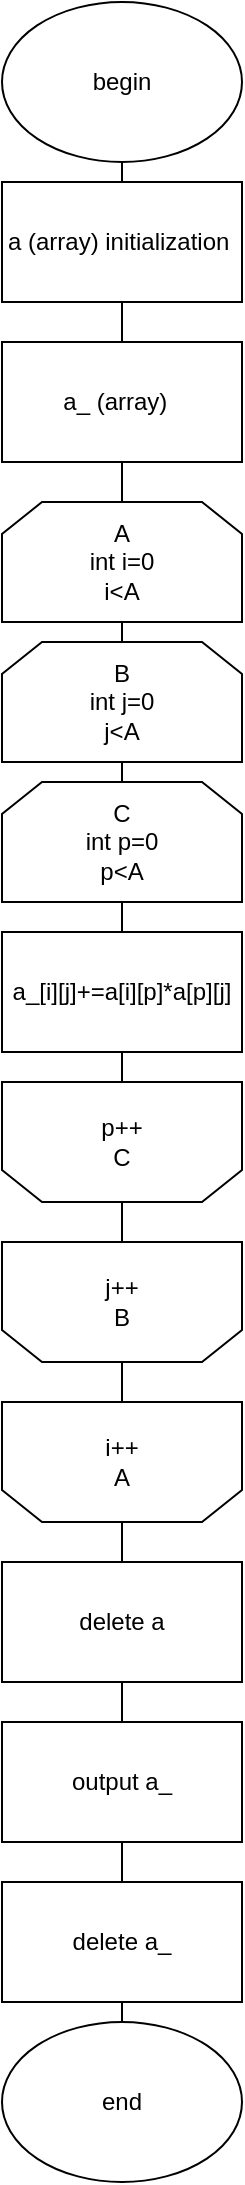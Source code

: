 <mxfile version="11.3.0" type="device" pages="1"><diagram id="y7r2XmbI27Gudb034xkR" name="Page-1"><mxGraphModel dx="932" dy="711" grid="1" gridSize="10" guides="1" tooltips="1" connect="1" arrows="1" fold="1" page="1" pageScale="1" pageWidth="850" pageHeight="1100" math="0" shadow="0"><root><mxCell id="0"/><mxCell id="1" parent="0"/><mxCell id="d7-6-z_I0XQr7miZ395f-1" value="begin" style="ellipse;whiteSpace=wrap;html=1;" vertex="1" parent="1"><mxGeometry x="80" width="120" height="80" as="geometry"/></mxCell><mxCell id="d7-6-z_I0XQr7miZ395f-2" value="a (array) initialization&amp;nbsp;" style="rounded=0;whiteSpace=wrap;html=1;" vertex="1" parent="1"><mxGeometry x="80" y="90" width="120" height="60" as="geometry"/></mxCell><mxCell id="d7-6-z_I0XQr7miZ395f-3" value="a_ (array)&amp;nbsp;&amp;nbsp;" style="rounded=0;whiteSpace=wrap;html=1;" vertex="1" parent="1"><mxGeometry x="80" y="170" width="120" height="60" as="geometry"/></mxCell><mxCell id="d7-6-z_I0XQr7miZ395f-6" value="i++&lt;br&gt;A" style="shape=loopLimit;whiteSpace=wrap;html=1;direction=west;" vertex="1" parent="1"><mxGeometry x="80" y="700" width="120" height="60" as="geometry"/></mxCell><mxCell id="d7-6-z_I0XQr7miZ395f-7" value="j++&lt;br&gt;B" style="shape=loopLimit;whiteSpace=wrap;html=1;direction=west;" vertex="1" parent="1"><mxGeometry x="80" y="620" width="120" height="60" as="geometry"/></mxCell><mxCell id="d7-6-z_I0XQr7miZ395f-8" value="B&lt;br&gt;int j=0&lt;br&gt;j&amp;lt;A" style="shape=loopLimit;whiteSpace=wrap;html=1;" vertex="1" parent="1"><mxGeometry x="80" y="320" width="120" height="60" as="geometry"/></mxCell><mxCell id="d7-6-z_I0XQr7miZ395f-9" value="A&lt;br&gt;int i=0&lt;br&gt;i&amp;lt;A" style="shape=loopLimit;whiteSpace=wrap;html=1;" vertex="1" parent="1"><mxGeometry x="80" y="250" width="120" height="60" as="geometry"/></mxCell><mxCell id="d7-6-z_I0XQr7miZ395f-12" value="" style="endArrow=none;html=1;entryX=0.5;entryY=0;entryDx=0;entryDy=0;exitX=0.5;exitY=1;exitDx=0;exitDy=0;" edge="1" parent="1" source="d7-6-z_I0XQr7miZ395f-6" target="d7-6-z_I0XQr7miZ395f-7"><mxGeometry width="50" height="50" relative="1" as="geometry"><mxPoint x="120" y="660" as="sourcePoint"/><mxPoint x="170" y="610" as="targetPoint"/></mxGeometry></mxCell><mxCell id="d7-6-z_I0XQr7miZ395f-14" value="" style="endArrow=none;html=1;entryX=0.5;entryY=1;entryDx=0;entryDy=0;exitX=0.5;exitY=0;exitDx=0;exitDy=0;" edge="1" parent="1" source="d7-6-z_I0XQr7miZ395f-8" target="d7-6-z_I0XQr7miZ395f-9"><mxGeometry width="50" height="50" relative="1" as="geometry"><mxPoint x="120" y="350" as="sourcePoint"/><mxPoint x="170" y="300" as="targetPoint"/></mxGeometry></mxCell><mxCell id="d7-6-z_I0XQr7miZ395f-16" value="C&lt;br&gt;int p=0&lt;br&gt;p&amp;lt;A" style="shape=loopLimit;whiteSpace=wrap;html=1;" vertex="1" parent="1"><mxGeometry x="80" y="390" width="120" height="60" as="geometry"/></mxCell><mxCell id="d7-6-z_I0XQr7miZ395f-17" value="p++&lt;br&gt;C" style="shape=loopLimit;whiteSpace=wrap;html=1;direction=west;" vertex="1" parent="1"><mxGeometry x="80" y="540" width="120" height="60" as="geometry"/></mxCell><mxCell id="d7-6-z_I0XQr7miZ395f-18" value="&lt;span&gt;a_[i][j]+=a[i][p]*a[p][j]&lt;/span&gt;" style="rounded=0;whiteSpace=wrap;html=1;" vertex="1" parent="1"><mxGeometry x="80" y="465" width="120" height="60" as="geometry"/></mxCell><mxCell id="d7-6-z_I0XQr7miZ395f-20" value="delete a" style="rounded=0;whiteSpace=wrap;html=1;" vertex="1" parent="1"><mxGeometry x="80" y="780" width="120" height="60" as="geometry"/></mxCell><mxCell id="d7-6-z_I0XQr7miZ395f-21" value="output a_" style="rounded=0;whiteSpace=wrap;html=1;" vertex="1" parent="1"><mxGeometry x="80" y="860" width="120" height="60" as="geometry"/></mxCell><mxCell id="d7-6-z_I0XQr7miZ395f-22" value="delete a_" style="rounded=0;whiteSpace=wrap;html=1;" vertex="1" parent="1"><mxGeometry x="80" y="940" width="120" height="60" as="geometry"/></mxCell><mxCell id="d7-6-z_I0XQr7miZ395f-24" value="end" style="ellipse;whiteSpace=wrap;html=1;" vertex="1" parent="1"><mxGeometry x="80" y="1010" width="120" height="80" as="geometry"/></mxCell><mxCell id="d7-6-z_I0XQr7miZ395f-26" value="" style="endArrow=none;html=1;entryX=0.5;entryY=1;entryDx=0;entryDy=0;exitX=0.5;exitY=0;exitDx=0;exitDy=0;" edge="1" parent="1" source="d7-6-z_I0XQr7miZ395f-24" target="d7-6-z_I0XQr7miZ395f-22"><mxGeometry width="50" height="50" relative="1" as="geometry"><mxPoint x="120" y="1030" as="sourcePoint"/><mxPoint x="170" y="980" as="targetPoint"/></mxGeometry></mxCell><mxCell id="d7-6-z_I0XQr7miZ395f-27" value="" style="endArrow=none;html=1;entryX=0.5;entryY=1;entryDx=0;entryDy=0;exitX=0.5;exitY=0;exitDx=0;exitDy=0;" edge="1" parent="1" source="d7-6-z_I0XQr7miZ395f-22" target="d7-6-z_I0XQr7miZ395f-21"><mxGeometry width="50" height="50" relative="1" as="geometry"><mxPoint x="120" y="960" as="sourcePoint"/><mxPoint x="170" y="910" as="targetPoint"/></mxGeometry></mxCell><mxCell id="d7-6-z_I0XQr7miZ395f-28" value="" style="endArrow=none;html=1;entryX=0.5;entryY=1;entryDx=0;entryDy=0;" edge="1" parent="1" source="d7-6-z_I0XQr7miZ395f-21" target="d7-6-z_I0XQr7miZ395f-20"><mxGeometry width="50" height="50" relative="1" as="geometry"><mxPoint x="110" y="880" as="sourcePoint"/><mxPoint x="160" y="830" as="targetPoint"/></mxGeometry></mxCell><mxCell id="d7-6-z_I0XQr7miZ395f-29" value="" style="endArrow=none;html=1;entryX=0.5;entryY=0;entryDx=0;entryDy=0;exitX=0.5;exitY=0;exitDx=0;exitDy=0;" edge="1" parent="1" source="d7-6-z_I0XQr7miZ395f-20" target="d7-6-z_I0XQr7miZ395f-6"><mxGeometry width="50" height="50" relative="1" as="geometry"><mxPoint x="120" y="800" as="sourcePoint"/><mxPoint x="170" y="750" as="targetPoint"/></mxGeometry></mxCell><mxCell id="d7-6-z_I0XQr7miZ395f-30" value="" style="endArrow=none;html=1;entryX=0.5;entryY=0;entryDx=0;entryDy=0;exitX=0.5;exitY=1;exitDx=0;exitDy=0;" edge="1" parent="1" source="d7-6-z_I0XQr7miZ395f-7" target="d7-6-z_I0XQr7miZ395f-17"><mxGeometry width="50" height="50" relative="1" as="geometry"><mxPoint x="120" y="640" as="sourcePoint"/><mxPoint x="170" y="590" as="targetPoint"/></mxGeometry></mxCell><mxCell id="d7-6-z_I0XQr7miZ395f-31" value="" style="endArrow=none;html=1;entryX=0.5;entryY=1;entryDx=0;entryDy=0;" edge="1" parent="1" source="d7-6-z_I0XQr7miZ395f-17" target="d7-6-z_I0XQr7miZ395f-18"><mxGeometry width="50" height="50" relative="1" as="geometry"><mxPoint x="120" y="550" as="sourcePoint"/><mxPoint x="170" y="500" as="targetPoint"/></mxGeometry></mxCell><mxCell id="d7-6-z_I0XQr7miZ395f-32" value="" style="endArrow=none;html=1;entryX=0.5;entryY=1;entryDx=0;entryDy=0;exitX=0.5;exitY=0;exitDx=0;exitDy=0;" edge="1" parent="1" source="d7-6-z_I0XQr7miZ395f-18" target="d7-6-z_I0XQr7miZ395f-16"><mxGeometry width="50" height="50" relative="1" as="geometry"><mxPoint x="110" y="490" as="sourcePoint"/><mxPoint x="160" y="440" as="targetPoint"/></mxGeometry></mxCell><mxCell id="d7-6-z_I0XQr7miZ395f-33" value="" style="endArrow=none;html=1;entryX=0.5;entryY=1;entryDx=0;entryDy=0;exitX=0.5;exitY=0;exitDx=0;exitDy=0;" edge="1" parent="1" source="d7-6-z_I0XQr7miZ395f-16" target="d7-6-z_I0XQr7miZ395f-8"><mxGeometry width="50" height="50" relative="1" as="geometry"><mxPoint x="120" y="420" as="sourcePoint"/><mxPoint x="170" y="370" as="targetPoint"/></mxGeometry></mxCell><mxCell id="d7-6-z_I0XQr7miZ395f-34" value="" style="endArrow=none;html=1;entryX=0.5;entryY=1;entryDx=0;entryDy=0;exitX=0.5;exitY=0;exitDx=0;exitDy=0;" edge="1" parent="1" source="d7-6-z_I0XQr7miZ395f-9" target="d7-6-z_I0XQr7miZ395f-3"><mxGeometry width="50" height="50" relative="1" as="geometry"><mxPoint x="120" y="270" as="sourcePoint"/><mxPoint x="170" y="220" as="targetPoint"/></mxGeometry></mxCell><mxCell id="d7-6-z_I0XQr7miZ395f-35" value="" style="endArrow=none;html=1;entryX=0.5;entryY=1;entryDx=0;entryDy=0;exitX=0.5;exitY=0;exitDx=0;exitDy=0;" edge="1" parent="1" source="d7-6-z_I0XQr7miZ395f-2" target="d7-6-z_I0XQr7miZ395f-1"><mxGeometry width="50" height="50" relative="1" as="geometry"><mxPoint x="120" y="130" as="sourcePoint"/><mxPoint x="170" y="80" as="targetPoint"/></mxGeometry></mxCell><mxCell id="d7-6-z_I0XQr7miZ395f-36" value="" style="endArrow=none;html=1;entryX=0.5;entryY=1;entryDx=0;entryDy=0;exitX=0.5;exitY=0;exitDx=0;exitDy=0;" edge="1" parent="1" source="d7-6-z_I0XQr7miZ395f-3" target="d7-6-z_I0XQr7miZ395f-2"><mxGeometry width="50" height="50" relative="1" as="geometry"><mxPoint x="120" y="190" as="sourcePoint"/><mxPoint x="170" y="140" as="targetPoint"/></mxGeometry></mxCell></root></mxGraphModel></diagram></mxfile>